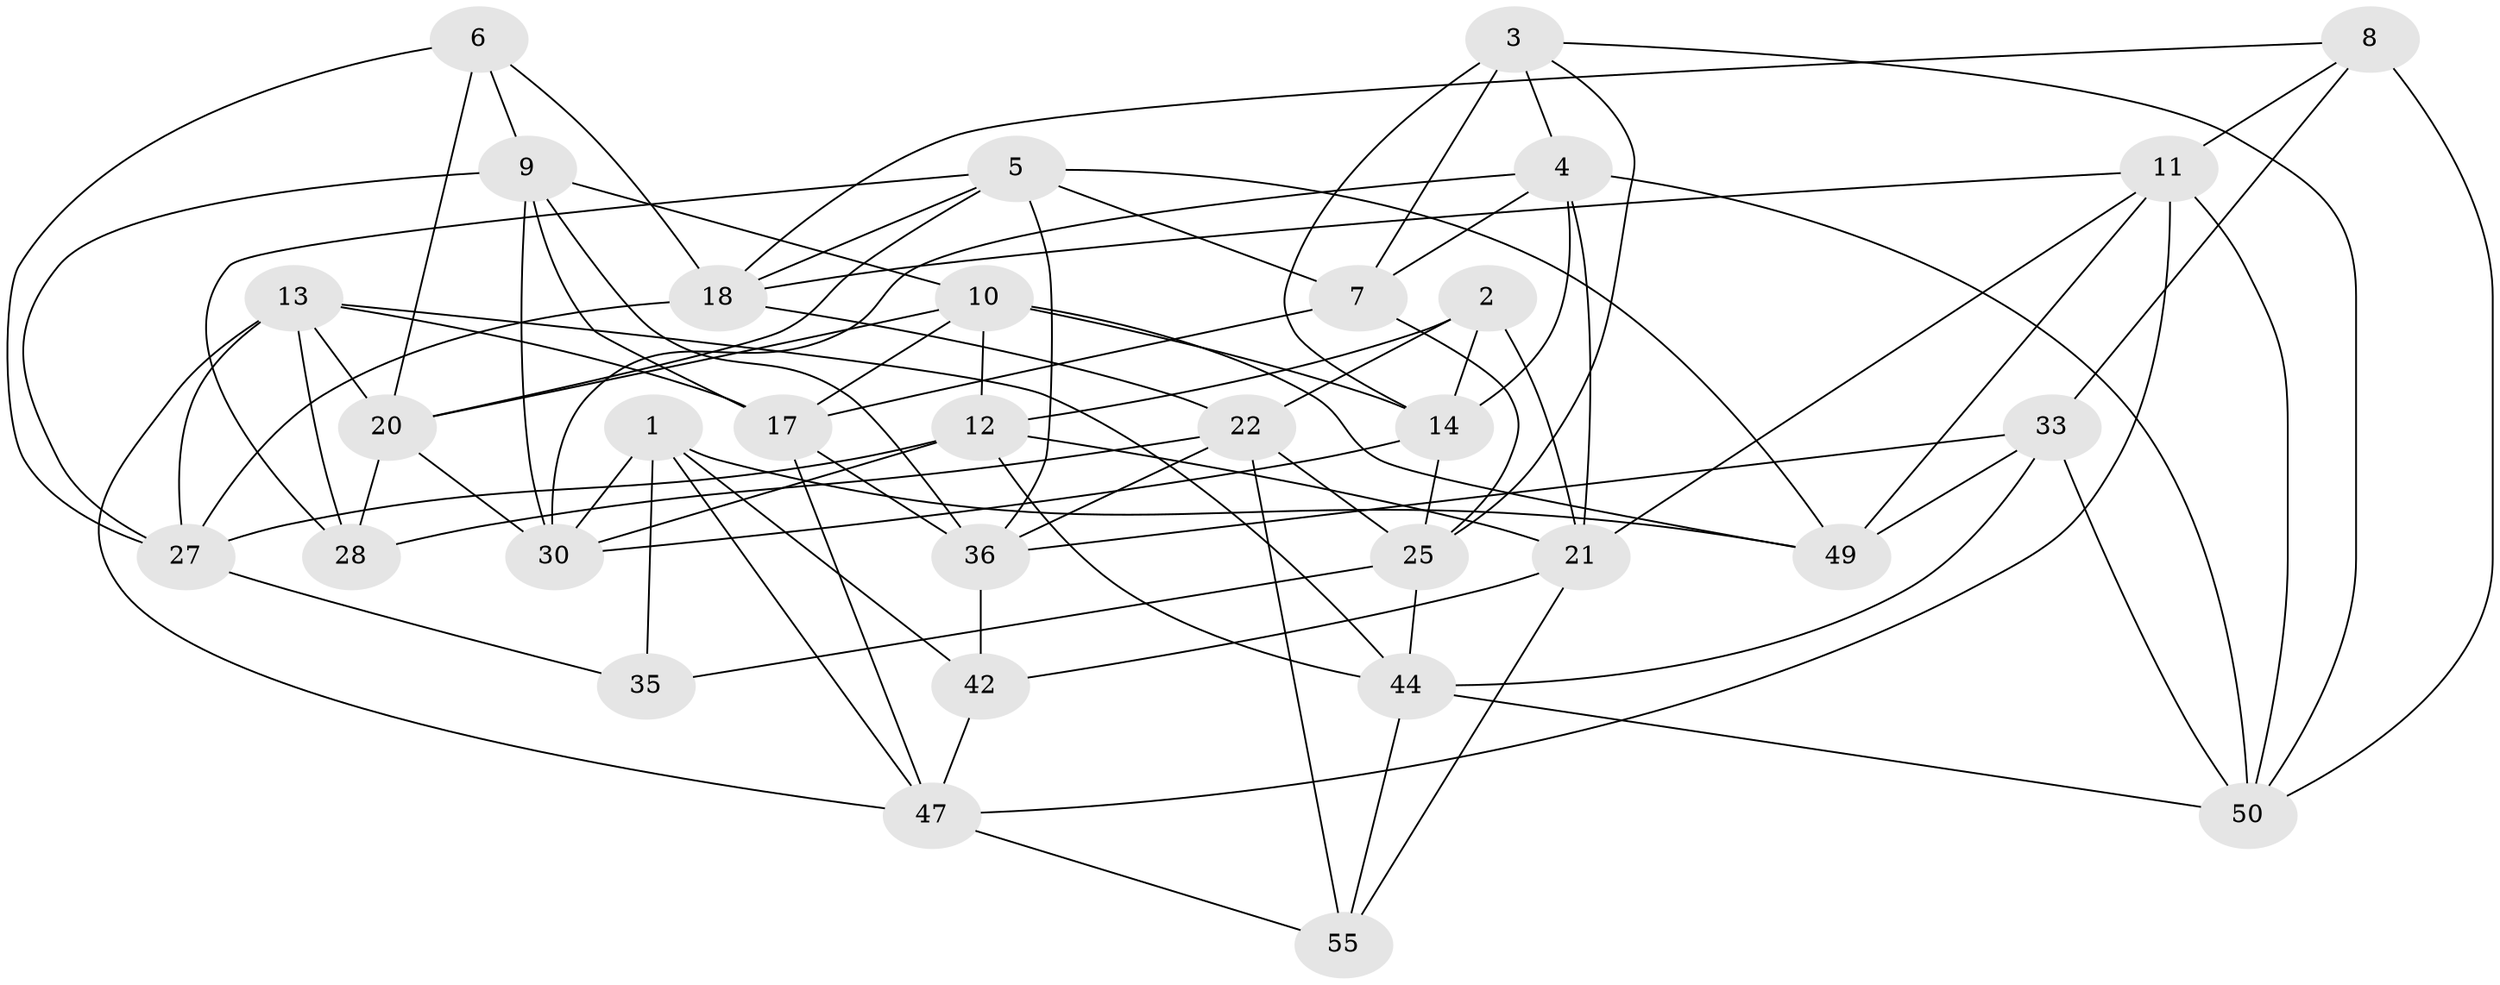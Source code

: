 // original degree distribution, {4: 1.0}
// Generated by graph-tools (version 1.1) at 2025/11/02/27/25 16:11:43]
// undirected, 32 vertices, 86 edges
graph export_dot {
graph [start="1"]
  node [color=gray90,style=filled];
  1 [super="+34"];
  2;
  3 [super="+39"];
  4 [super="+43"];
  5 [super="+16"];
  6;
  7 [super="+56"];
  8;
  9 [super="+23"];
  10 [super="+19"];
  11 [super="+24"];
  12 [super="+38"];
  13 [super="+31"];
  14 [super="+15"];
  17 [super="+41"];
  18 [super="+51"];
  20 [super="+26"];
  21 [super="+32"];
  22 [super="+54"];
  25 [super="+29"];
  27 [super="+40"];
  28;
  30 [super="+37"];
  33 [super="+52"];
  35;
  36 [super="+45"];
  42;
  44 [super="+46"];
  47 [super="+48"];
  49 [super="+53"];
  50 [super="+57"];
  55;
  1 -- 30;
  1 -- 35 [weight=2];
  1 -- 42;
  1 -- 47;
  1 -- 49;
  2 -- 14;
  2 -- 22;
  2 -- 21;
  2 -- 12;
  3 -- 14;
  3 -- 25;
  3 -- 7 [weight=2];
  3 -- 50;
  3 -- 4;
  4 -- 14;
  4 -- 7;
  4 -- 21;
  4 -- 30;
  4 -- 50;
  5 -- 28;
  5 -- 36;
  5 -- 7;
  5 -- 49;
  5 -- 18;
  5 -- 20;
  6 -- 9;
  6 -- 20;
  6 -- 18;
  6 -- 27;
  7 -- 25;
  7 -- 17;
  8 -- 18;
  8 -- 33;
  8 -- 11;
  8 -- 50;
  9 -- 36;
  9 -- 17;
  9 -- 27;
  9 -- 30;
  9 -- 10;
  10 -- 12;
  10 -- 20;
  10 -- 49;
  10 -- 17;
  10 -- 14;
  11 -- 18;
  11 -- 49;
  11 -- 47;
  11 -- 21;
  11 -- 50;
  12 -- 21;
  12 -- 30;
  12 -- 44;
  12 -- 27;
  13 -- 27;
  13 -- 44;
  13 -- 20;
  13 -- 17;
  13 -- 28;
  13 -- 47;
  14 -- 25;
  14 -- 30;
  17 -- 36;
  17 -- 47;
  18 -- 22;
  18 -- 27;
  20 -- 30;
  20 -- 28;
  21 -- 42;
  21 -- 55;
  22 -- 55;
  22 -- 36;
  22 -- 28;
  22 -- 25;
  25 -- 44;
  25 -- 35;
  27 -- 35;
  33 -- 49 [weight=2];
  33 -- 36;
  33 -- 50;
  33 -- 44;
  36 -- 42;
  42 -- 47;
  44 -- 50;
  44 -- 55;
  47 -- 55;
}
